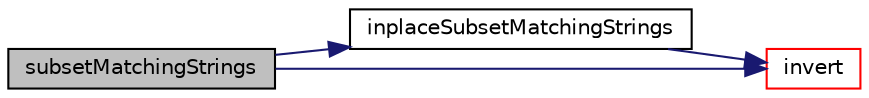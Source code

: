 digraph "subsetMatchingStrings"
{
  bgcolor="transparent";
  edge [fontname="Helvetica",fontsize="10",labelfontname="Helvetica",labelfontsize="10"];
  node [fontname="Helvetica",fontsize="10",shape=record];
  rankdir="LR";
  Node139599 [label="subsetMatchingStrings",height=0.2,width=0.4,color="black", fillcolor="grey75", style="filled", fontcolor="black"];
  Node139599 -> Node139600 [color="midnightblue",fontsize="10",style="solid",fontname="Helvetica"];
  Node139600 [label="inplaceSubsetMatchingStrings",height=0.2,width=0.4,color="black",URL="$a21851.html#aece86bf06ffb23fa9a43a98cefae8904",tooltip="Inplace extract elements of StringList when regular expression matches. "];
  Node139600 -> Node139601 [color="midnightblue",fontsize="10",style="solid",fontname="Helvetica"];
  Node139601 [label="invert",height=0.2,width=0.4,color="red",URL="$a21851.html#a327595a4510d001734d50819f3ee744d",tooltip="Invert one-to-one map. Unmapped elements will be -1. "];
  Node139599 -> Node139601 [color="midnightblue",fontsize="10",style="solid",fontname="Helvetica"];
}
